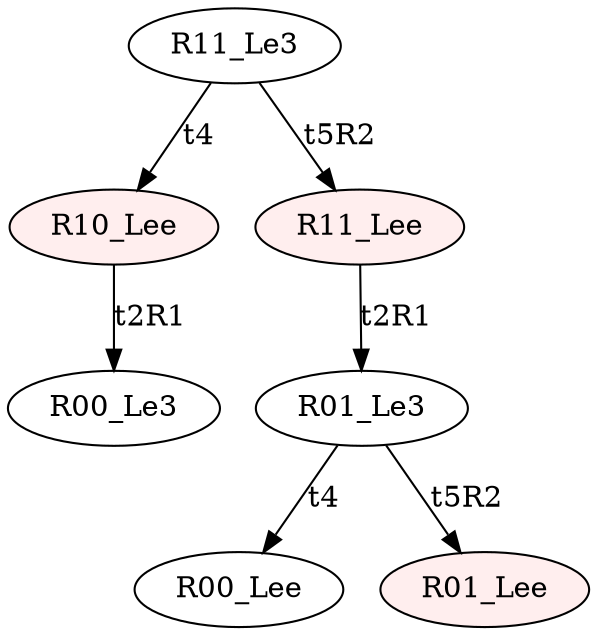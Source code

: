 digraph "SCdebug/2" {
node [fillcolor="#FFFFFF"]; R11_Le3 ;
node [fillcolor="#FFFFFF"]; R00_Lee ;
node [style=filled fillcolor="#FFEEEE"]; R10_Lee ;
node [fillcolor="#FFFFFF"]; R00_Le3 ;
node [style=filled fillcolor="#FFEEEE"]; R11_Lee ;
node [fillcolor="#FFFFFF"]; R01_Le3 ;
node [style=filled fillcolor="#FFEEEE"]; R01_Lee ;
R11_Le3 -> R10_Lee [label=t4]
R11_Le3 -> R11_Lee [label=t5R2]
R10_Lee -> R00_Le3 [label=t2R1]
R11_Lee -> R01_Le3 [label=t2R1]
R01_Le3 -> R00_Lee [label=t4]
R01_Le3 -> R01_Lee [label=t5R2]
}